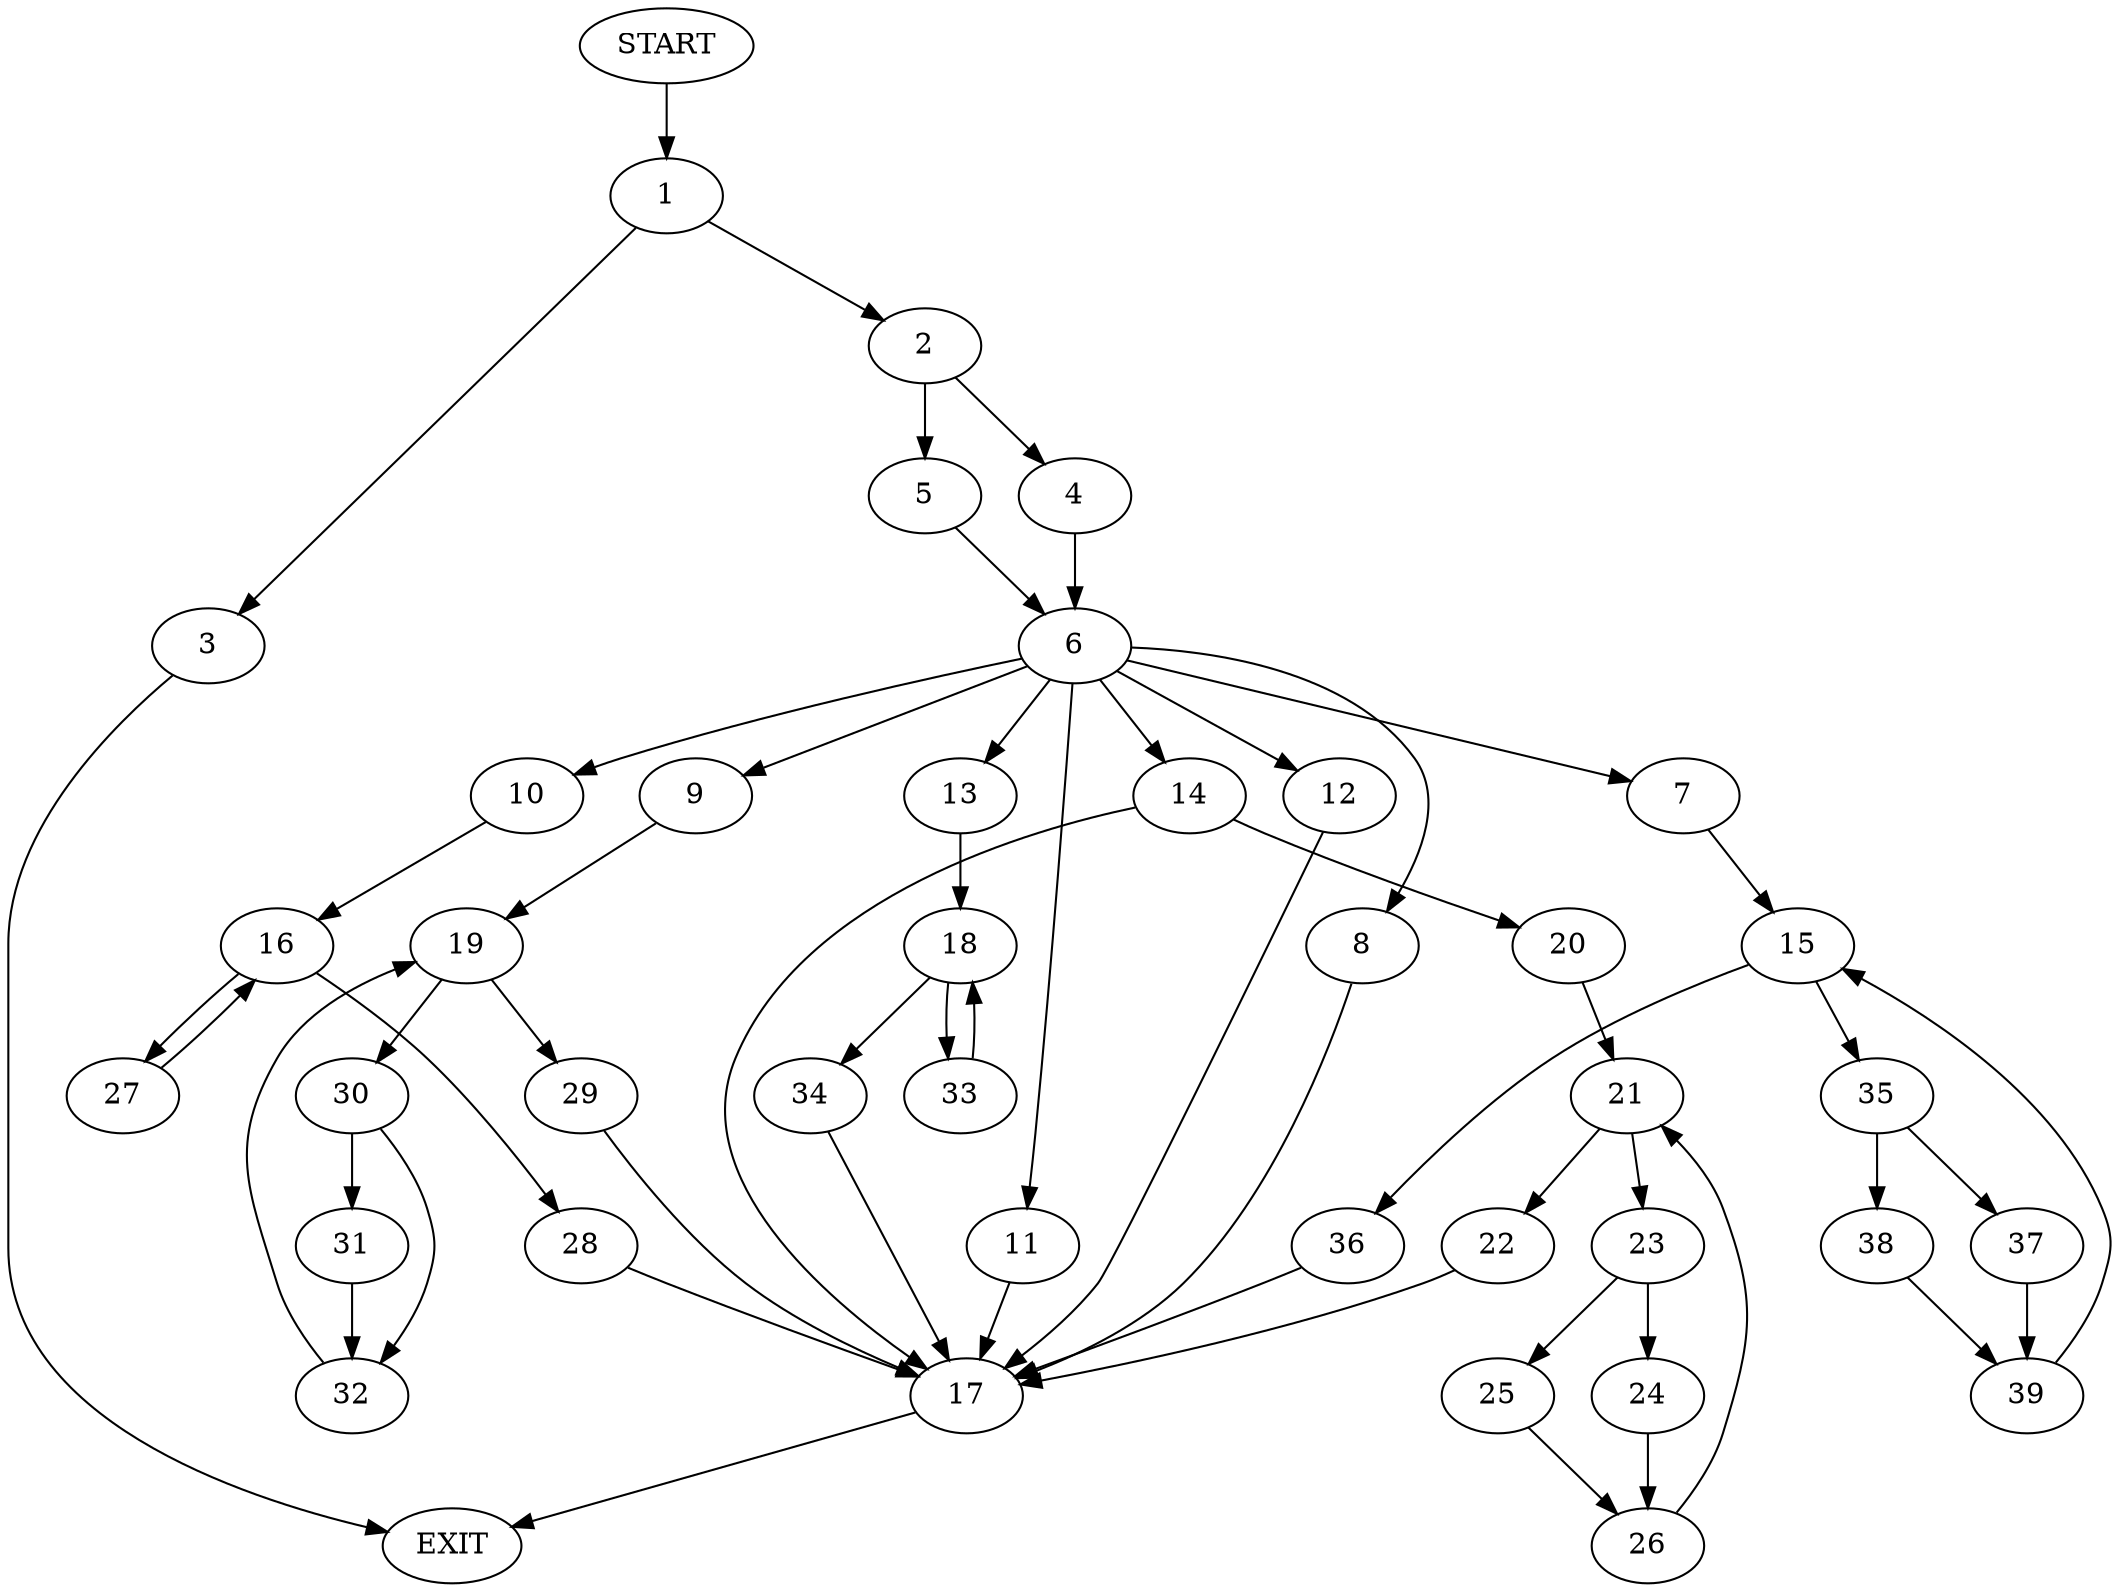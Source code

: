 digraph {
0 [label="START"]
40 [label="EXIT"]
0 -> 1
1 -> 2
1 -> 3
2 -> 4
2 -> 5
3 -> 40
5 -> 6
4 -> 6
6 -> 7
6 -> 8
6 -> 9
6 -> 10
6 -> 11
6 -> 12
6 -> 13
6 -> 14
7 -> 15
10 -> 16
12 -> 17
13 -> 18
8 -> 17
11 -> 17
9 -> 19
14 -> 17
14 -> 20
20 -> 21
17 -> 40
21 -> 22
21 -> 23
23 -> 24
23 -> 25
22 -> 17
24 -> 26
25 -> 26
26 -> 21
16 -> 27
16 -> 28
28 -> 17
27 -> 16
19 -> 29
19 -> 30
29 -> 17
30 -> 31
30 -> 32
31 -> 32
32 -> 19
18 -> 33
18 -> 34
33 -> 18
34 -> 17
15 -> 35
15 -> 36
36 -> 17
35 -> 37
35 -> 38
37 -> 39
38 -> 39
39 -> 15
}
